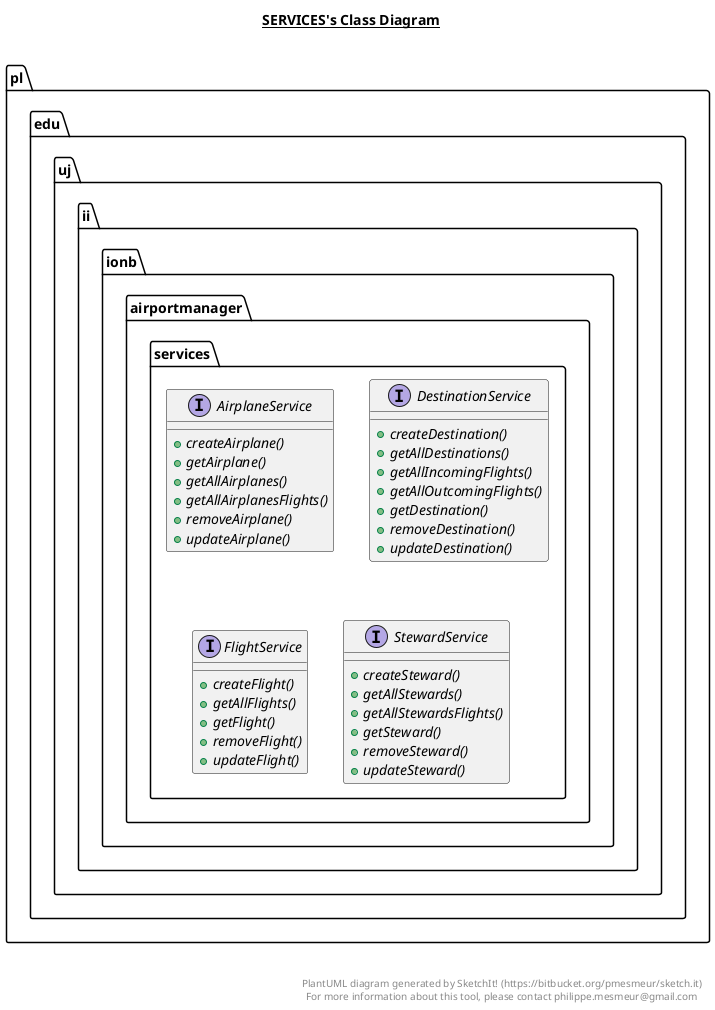 @startuml

title __SERVICES's Class Diagram__\n

  namespace pl.edu.uj.ii.ionb.airportmanager.services {
    interface pl.edu.uj.ii.ionb.airportmanager.services.AirplaneService {
        {abstract} + createAirplane()
        {abstract} + getAirplane()
        {abstract} + getAllAirplanes()
        {abstract} + getAllAirplanesFlights()
        {abstract} + removeAirplane()
        {abstract} + updateAirplane()
    }
  }
  

  namespace pl.edu.uj.ii.ionb.airportmanager.services {
    interface pl.edu.uj.ii.ionb.airportmanager.services.DestinationService {
        {abstract} + createDestination()
        {abstract} + getAllDestinations()
        {abstract} + getAllIncomingFlights()
        {abstract} + getAllOutcomingFlights()
        {abstract} + getDestination()
        {abstract} + removeDestination()
        {abstract} + updateDestination()
    }
  }
  

  namespace pl.edu.uj.ii.ionb.airportmanager.services {
    interface pl.edu.uj.ii.ionb.airportmanager.services.FlightService {
        {abstract} + createFlight()
        {abstract} + getAllFlights()
        {abstract} + getFlight()
        {abstract} + removeFlight()
        {abstract} + updateFlight()
    }
  }
  

  namespace pl.edu.uj.ii.ionb.airportmanager.services {
    interface pl.edu.uj.ii.ionb.airportmanager.services.StewardService {
        {abstract} + createSteward()
        {abstract} + getAllStewards()
        {abstract} + getAllStewardsFlights()
        {abstract} + getSteward()
        {abstract} + removeSteward()
        {abstract} + updateSteward()
    }
  }
  



right footer


PlantUML diagram generated by SketchIt! (https://bitbucket.org/pmesmeur/sketch.it)
For more information about this tool, please contact philippe.mesmeur@gmail.com
endfooter

@enduml
